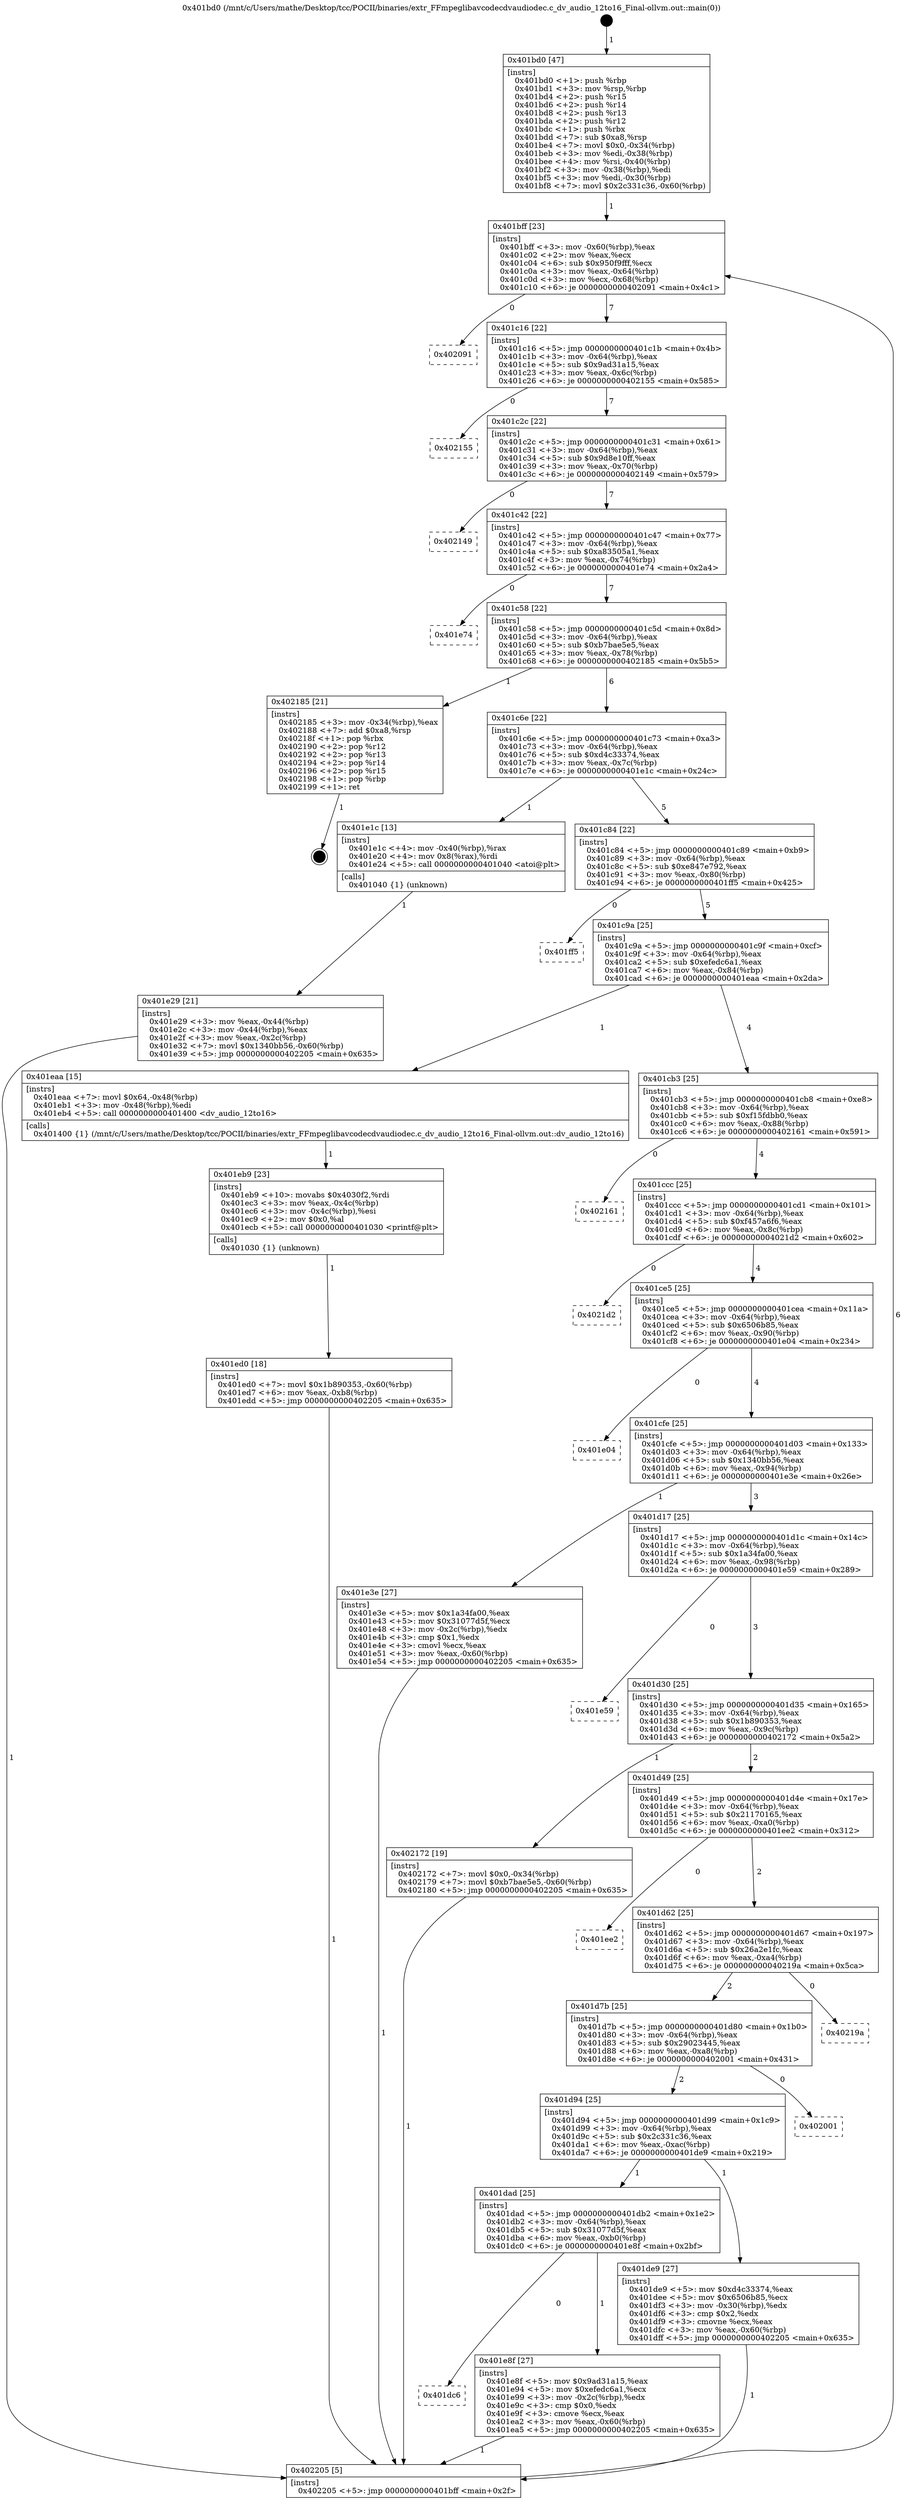 digraph "0x401bd0" {
  label = "0x401bd0 (/mnt/c/Users/mathe/Desktop/tcc/POCII/binaries/extr_FFmpeglibavcodecdvaudiodec.c_dv_audio_12to16_Final-ollvm.out::main(0))"
  labelloc = "t"
  node[shape=record]

  Entry [label="",width=0.3,height=0.3,shape=circle,fillcolor=black,style=filled]
  "0x401bff" [label="{
     0x401bff [23]\l
     | [instrs]\l
     &nbsp;&nbsp;0x401bff \<+3\>: mov -0x60(%rbp),%eax\l
     &nbsp;&nbsp;0x401c02 \<+2\>: mov %eax,%ecx\l
     &nbsp;&nbsp;0x401c04 \<+6\>: sub $0x950f9fff,%ecx\l
     &nbsp;&nbsp;0x401c0a \<+3\>: mov %eax,-0x64(%rbp)\l
     &nbsp;&nbsp;0x401c0d \<+3\>: mov %ecx,-0x68(%rbp)\l
     &nbsp;&nbsp;0x401c10 \<+6\>: je 0000000000402091 \<main+0x4c1\>\l
  }"]
  "0x402091" [label="{
     0x402091\l
  }", style=dashed]
  "0x401c16" [label="{
     0x401c16 [22]\l
     | [instrs]\l
     &nbsp;&nbsp;0x401c16 \<+5\>: jmp 0000000000401c1b \<main+0x4b\>\l
     &nbsp;&nbsp;0x401c1b \<+3\>: mov -0x64(%rbp),%eax\l
     &nbsp;&nbsp;0x401c1e \<+5\>: sub $0x9ad31a15,%eax\l
     &nbsp;&nbsp;0x401c23 \<+3\>: mov %eax,-0x6c(%rbp)\l
     &nbsp;&nbsp;0x401c26 \<+6\>: je 0000000000402155 \<main+0x585\>\l
  }"]
  Exit [label="",width=0.3,height=0.3,shape=circle,fillcolor=black,style=filled,peripheries=2]
  "0x402155" [label="{
     0x402155\l
  }", style=dashed]
  "0x401c2c" [label="{
     0x401c2c [22]\l
     | [instrs]\l
     &nbsp;&nbsp;0x401c2c \<+5\>: jmp 0000000000401c31 \<main+0x61\>\l
     &nbsp;&nbsp;0x401c31 \<+3\>: mov -0x64(%rbp),%eax\l
     &nbsp;&nbsp;0x401c34 \<+5\>: sub $0x9d8e10ff,%eax\l
     &nbsp;&nbsp;0x401c39 \<+3\>: mov %eax,-0x70(%rbp)\l
     &nbsp;&nbsp;0x401c3c \<+6\>: je 0000000000402149 \<main+0x579\>\l
  }"]
  "0x401ed0" [label="{
     0x401ed0 [18]\l
     | [instrs]\l
     &nbsp;&nbsp;0x401ed0 \<+7\>: movl $0x1b890353,-0x60(%rbp)\l
     &nbsp;&nbsp;0x401ed7 \<+6\>: mov %eax,-0xb8(%rbp)\l
     &nbsp;&nbsp;0x401edd \<+5\>: jmp 0000000000402205 \<main+0x635\>\l
  }"]
  "0x402149" [label="{
     0x402149\l
  }", style=dashed]
  "0x401c42" [label="{
     0x401c42 [22]\l
     | [instrs]\l
     &nbsp;&nbsp;0x401c42 \<+5\>: jmp 0000000000401c47 \<main+0x77\>\l
     &nbsp;&nbsp;0x401c47 \<+3\>: mov -0x64(%rbp),%eax\l
     &nbsp;&nbsp;0x401c4a \<+5\>: sub $0xa83505a1,%eax\l
     &nbsp;&nbsp;0x401c4f \<+3\>: mov %eax,-0x74(%rbp)\l
     &nbsp;&nbsp;0x401c52 \<+6\>: je 0000000000401e74 \<main+0x2a4\>\l
  }"]
  "0x401eb9" [label="{
     0x401eb9 [23]\l
     | [instrs]\l
     &nbsp;&nbsp;0x401eb9 \<+10\>: movabs $0x4030f2,%rdi\l
     &nbsp;&nbsp;0x401ec3 \<+3\>: mov %eax,-0x4c(%rbp)\l
     &nbsp;&nbsp;0x401ec6 \<+3\>: mov -0x4c(%rbp),%esi\l
     &nbsp;&nbsp;0x401ec9 \<+2\>: mov $0x0,%al\l
     &nbsp;&nbsp;0x401ecb \<+5\>: call 0000000000401030 \<printf@plt\>\l
     | [calls]\l
     &nbsp;&nbsp;0x401030 \{1\} (unknown)\l
  }"]
  "0x401e74" [label="{
     0x401e74\l
  }", style=dashed]
  "0x401c58" [label="{
     0x401c58 [22]\l
     | [instrs]\l
     &nbsp;&nbsp;0x401c58 \<+5\>: jmp 0000000000401c5d \<main+0x8d\>\l
     &nbsp;&nbsp;0x401c5d \<+3\>: mov -0x64(%rbp),%eax\l
     &nbsp;&nbsp;0x401c60 \<+5\>: sub $0xb7bae5e5,%eax\l
     &nbsp;&nbsp;0x401c65 \<+3\>: mov %eax,-0x78(%rbp)\l
     &nbsp;&nbsp;0x401c68 \<+6\>: je 0000000000402185 \<main+0x5b5\>\l
  }"]
  "0x401dc6" [label="{
     0x401dc6\l
  }", style=dashed]
  "0x402185" [label="{
     0x402185 [21]\l
     | [instrs]\l
     &nbsp;&nbsp;0x402185 \<+3\>: mov -0x34(%rbp),%eax\l
     &nbsp;&nbsp;0x402188 \<+7\>: add $0xa8,%rsp\l
     &nbsp;&nbsp;0x40218f \<+1\>: pop %rbx\l
     &nbsp;&nbsp;0x402190 \<+2\>: pop %r12\l
     &nbsp;&nbsp;0x402192 \<+2\>: pop %r13\l
     &nbsp;&nbsp;0x402194 \<+2\>: pop %r14\l
     &nbsp;&nbsp;0x402196 \<+2\>: pop %r15\l
     &nbsp;&nbsp;0x402198 \<+1\>: pop %rbp\l
     &nbsp;&nbsp;0x402199 \<+1\>: ret\l
  }"]
  "0x401c6e" [label="{
     0x401c6e [22]\l
     | [instrs]\l
     &nbsp;&nbsp;0x401c6e \<+5\>: jmp 0000000000401c73 \<main+0xa3\>\l
     &nbsp;&nbsp;0x401c73 \<+3\>: mov -0x64(%rbp),%eax\l
     &nbsp;&nbsp;0x401c76 \<+5\>: sub $0xd4c33374,%eax\l
     &nbsp;&nbsp;0x401c7b \<+3\>: mov %eax,-0x7c(%rbp)\l
     &nbsp;&nbsp;0x401c7e \<+6\>: je 0000000000401e1c \<main+0x24c\>\l
  }"]
  "0x401e8f" [label="{
     0x401e8f [27]\l
     | [instrs]\l
     &nbsp;&nbsp;0x401e8f \<+5\>: mov $0x9ad31a15,%eax\l
     &nbsp;&nbsp;0x401e94 \<+5\>: mov $0xefedc6a1,%ecx\l
     &nbsp;&nbsp;0x401e99 \<+3\>: mov -0x2c(%rbp),%edx\l
     &nbsp;&nbsp;0x401e9c \<+3\>: cmp $0x0,%edx\l
     &nbsp;&nbsp;0x401e9f \<+3\>: cmove %ecx,%eax\l
     &nbsp;&nbsp;0x401ea2 \<+3\>: mov %eax,-0x60(%rbp)\l
     &nbsp;&nbsp;0x401ea5 \<+5\>: jmp 0000000000402205 \<main+0x635\>\l
  }"]
  "0x401e1c" [label="{
     0x401e1c [13]\l
     | [instrs]\l
     &nbsp;&nbsp;0x401e1c \<+4\>: mov -0x40(%rbp),%rax\l
     &nbsp;&nbsp;0x401e20 \<+4\>: mov 0x8(%rax),%rdi\l
     &nbsp;&nbsp;0x401e24 \<+5\>: call 0000000000401040 \<atoi@plt\>\l
     | [calls]\l
     &nbsp;&nbsp;0x401040 \{1\} (unknown)\l
  }"]
  "0x401c84" [label="{
     0x401c84 [22]\l
     | [instrs]\l
     &nbsp;&nbsp;0x401c84 \<+5\>: jmp 0000000000401c89 \<main+0xb9\>\l
     &nbsp;&nbsp;0x401c89 \<+3\>: mov -0x64(%rbp),%eax\l
     &nbsp;&nbsp;0x401c8c \<+5\>: sub $0xe847e792,%eax\l
     &nbsp;&nbsp;0x401c91 \<+3\>: mov %eax,-0x80(%rbp)\l
     &nbsp;&nbsp;0x401c94 \<+6\>: je 0000000000401ff5 \<main+0x425\>\l
  }"]
  "0x401e29" [label="{
     0x401e29 [21]\l
     | [instrs]\l
     &nbsp;&nbsp;0x401e29 \<+3\>: mov %eax,-0x44(%rbp)\l
     &nbsp;&nbsp;0x401e2c \<+3\>: mov -0x44(%rbp),%eax\l
     &nbsp;&nbsp;0x401e2f \<+3\>: mov %eax,-0x2c(%rbp)\l
     &nbsp;&nbsp;0x401e32 \<+7\>: movl $0x1340bb56,-0x60(%rbp)\l
     &nbsp;&nbsp;0x401e39 \<+5\>: jmp 0000000000402205 \<main+0x635\>\l
  }"]
  "0x401ff5" [label="{
     0x401ff5\l
  }", style=dashed]
  "0x401c9a" [label="{
     0x401c9a [25]\l
     | [instrs]\l
     &nbsp;&nbsp;0x401c9a \<+5\>: jmp 0000000000401c9f \<main+0xcf\>\l
     &nbsp;&nbsp;0x401c9f \<+3\>: mov -0x64(%rbp),%eax\l
     &nbsp;&nbsp;0x401ca2 \<+5\>: sub $0xefedc6a1,%eax\l
     &nbsp;&nbsp;0x401ca7 \<+6\>: mov %eax,-0x84(%rbp)\l
     &nbsp;&nbsp;0x401cad \<+6\>: je 0000000000401eaa \<main+0x2da\>\l
  }"]
  "0x401bd0" [label="{
     0x401bd0 [47]\l
     | [instrs]\l
     &nbsp;&nbsp;0x401bd0 \<+1\>: push %rbp\l
     &nbsp;&nbsp;0x401bd1 \<+3\>: mov %rsp,%rbp\l
     &nbsp;&nbsp;0x401bd4 \<+2\>: push %r15\l
     &nbsp;&nbsp;0x401bd6 \<+2\>: push %r14\l
     &nbsp;&nbsp;0x401bd8 \<+2\>: push %r13\l
     &nbsp;&nbsp;0x401bda \<+2\>: push %r12\l
     &nbsp;&nbsp;0x401bdc \<+1\>: push %rbx\l
     &nbsp;&nbsp;0x401bdd \<+7\>: sub $0xa8,%rsp\l
     &nbsp;&nbsp;0x401be4 \<+7\>: movl $0x0,-0x34(%rbp)\l
     &nbsp;&nbsp;0x401beb \<+3\>: mov %edi,-0x38(%rbp)\l
     &nbsp;&nbsp;0x401bee \<+4\>: mov %rsi,-0x40(%rbp)\l
     &nbsp;&nbsp;0x401bf2 \<+3\>: mov -0x38(%rbp),%edi\l
     &nbsp;&nbsp;0x401bf5 \<+3\>: mov %edi,-0x30(%rbp)\l
     &nbsp;&nbsp;0x401bf8 \<+7\>: movl $0x2c331c36,-0x60(%rbp)\l
  }"]
  "0x401eaa" [label="{
     0x401eaa [15]\l
     | [instrs]\l
     &nbsp;&nbsp;0x401eaa \<+7\>: movl $0x64,-0x48(%rbp)\l
     &nbsp;&nbsp;0x401eb1 \<+3\>: mov -0x48(%rbp),%edi\l
     &nbsp;&nbsp;0x401eb4 \<+5\>: call 0000000000401400 \<dv_audio_12to16\>\l
     | [calls]\l
     &nbsp;&nbsp;0x401400 \{1\} (/mnt/c/Users/mathe/Desktop/tcc/POCII/binaries/extr_FFmpeglibavcodecdvaudiodec.c_dv_audio_12to16_Final-ollvm.out::dv_audio_12to16)\l
  }"]
  "0x401cb3" [label="{
     0x401cb3 [25]\l
     | [instrs]\l
     &nbsp;&nbsp;0x401cb3 \<+5\>: jmp 0000000000401cb8 \<main+0xe8\>\l
     &nbsp;&nbsp;0x401cb8 \<+3\>: mov -0x64(%rbp),%eax\l
     &nbsp;&nbsp;0x401cbb \<+5\>: sub $0xf15fdbb0,%eax\l
     &nbsp;&nbsp;0x401cc0 \<+6\>: mov %eax,-0x88(%rbp)\l
     &nbsp;&nbsp;0x401cc6 \<+6\>: je 0000000000402161 \<main+0x591\>\l
  }"]
  "0x402205" [label="{
     0x402205 [5]\l
     | [instrs]\l
     &nbsp;&nbsp;0x402205 \<+5\>: jmp 0000000000401bff \<main+0x2f\>\l
  }"]
  "0x402161" [label="{
     0x402161\l
  }", style=dashed]
  "0x401ccc" [label="{
     0x401ccc [25]\l
     | [instrs]\l
     &nbsp;&nbsp;0x401ccc \<+5\>: jmp 0000000000401cd1 \<main+0x101\>\l
     &nbsp;&nbsp;0x401cd1 \<+3\>: mov -0x64(%rbp),%eax\l
     &nbsp;&nbsp;0x401cd4 \<+5\>: sub $0xf457a6f6,%eax\l
     &nbsp;&nbsp;0x401cd9 \<+6\>: mov %eax,-0x8c(%rbp)\l
     &nbsp;&nbsp;0x401cdf \<+6\>: je 00000000004021d2 \<main+0x602\>\l
  }"]
  "0x401dad" [label="{
     0x401dad [25]\l
     | [instrs]\l
     &nbsp;&nbsp;0x401dad \<+5\>: jmp 0000000000401db2 \<main+0x1e2\>\l
     &nbsp;&nbsp;0x401db2 \<+3\>: mov -0x64(%rbp),%eax\l
     &nbsp;&nbsp;0x401db5 \<+5\>: sub $0x31077d5f,%eax\l
     &nbsp;&nbsp;0x401dba \<+6\>: mov %eax,-0xb0(%rbp)\l
     &nbsp;&nbsp;0x401dc0 \<+6\>: je 0000000000401e8f \<main+0x2bf\>\l
  }"]
  "0x4021d2" [label="{
     0x4021d2\l
  }", style=dashed]
  "0x401ce5" [label="{
     0x401ce5 [25]\l
     | [instrs]\l
     &nbsp;&nbsp;0x401ce5 \<+5\>: jmp 0000000000401cea \<main+0x11a\>\l
     &nbsp;&nbsp;0x401cea \<+3\>: mov -0x64(%rbp),%eax\l
     &nbsp;&nbsp;0x401ced \<+5\>: sub $0x6506b85,%eax\l
     &nbsp;&nbsp;0x401cf2 \<+6\>: mov %eax,-0x90(%rbp)\l
     &nbsp;&nbsp;0x401cf8 \<+6\>: je 0000000000401e04 \<main+0x234\>\l
  }"]
  "0x401de9" [label="{
     0x401de9 [27]\l
     | [instrs]\l
     &nbsp;&nbsp;0x401de9 \<+5\>: mov $0xd4c33374,%eax\l
     &nbsp;&nbsp;0x401dee \<+5\>: mov $0x6506b85,%ecx\l
     &nbsp;&nbsp;0x401df3 \<+3\>: mov -0x30(%rbp),%edx\l
     &nbsp;&nbsp;0x401df6 \<+3\>: cmp $0x2,%edx\l
     &nbsp;&nbsp;0x401df9 \<+3\>: cmovne %ecx,%eax\l
     &nbsp;&nbsp;0x401dfc \<+3\>: mov %eax,-0x60(%rbp)\l
     &nbsp;&nbsp;0x401dff \<+5\>: jmp 0000000000402205 \<main+0x635\>\l
  }"]
  "0x401e04" [label="{
     0x401e04\l
  }", style=dashed]
  "0x401cfe" [label="{
     0x401cfe [25]\l
     | [instrs]\l
     &nbsp;&nbsp;0x401cfe \<+5\>: jmp 0000000000401d03 \<main+0x133\>\l
     &nbsp;&nbsp;0x401d03 \<+3\>: mov -0x64(%rbp),%eax\l
     &nbsp;&nbsp;0x401d06 \<+5\>: sub $0x1340bb56,%eax\l
     &nbsp;&nbsp;0x401d0b \<+6\>: mov %eax,-0x94(%rbp)\l
     &nbsp;&nbsp;0x401d11 \<+6\>: je 0000000000401e3e \<main+0x26e\>\l
  }"]
  "0x401d94" [label="{
     0x401d94 [25]\l
     | [instrs]\l
     &nbsp;&nbsp;0x401d94 \<+5\>: jmp 0000000000401d99 \<main+0x1c9\>\l
     &nbsp;&nbsp;0x401d99 \<+3\>: mov -0x64(%rbp),%eax\l
     &nbsp;&nbsp;0x401d9c \<+5\>: sub $0x2c331c36,%eax\l
     &nbsp;&nbsp;0x401da1 \<+6\>: mov %eax,-0xac(%rbp)\l
     &nbsp;&nbsp;0x401da7 \<+6\>: je 0000000000401de9 \<main+0x219\>\l
  }"]
  "0x401e3e" [label="{
     0x401e3e [27]\l
     | [instrs]\l
     &nbsp;&nbsp;0x401e3e \<+5\>: mov $0x1a34fa00,%eax\l
     &nbsp;&nbsp;0x401e43 \<+5\>: mov $0x31077d5f,%ecx\l
     &nbsp;&nbsp;0x401e48 \<+3\>: mov -0x2c(%rbp),%edx\l
     &nbsp;&nbsp;0x401e4b \<+3\>: cmp $0x1,%edx\l
     &nbsp;&nbsp;0x401e4e \<+3\>: cmovl %ecx,%eax\l
     &nbsp;&nbsp;0x401e51 \<+3\>: mov %eax,-0x60(%rbp)\l
     &nbsp;&nbsp;0x401e54 \<+5\>: jmp 0000000000402205 \<main+0x635\>\l
  }"]
  "0x401d17" [label="{
     0x401d17 [25]\l
     | [instrs]\l
     &nbsp;&nbsp;0x401d17 \<+5\>: jmp 0000000000401d1c \<main+0x14c\>\l
     &nbsp;&nbsp;0x401d1c \<+3\>: mov -0x64(%rbp),%eax\l
     &nbsp;&nbsp;0x401d1f \<+5\>: sub $0x1a34fa00,%eax\l
     &nbsp;&nbsp;0x401d24 \<+6\>: mov %eax,-0x98(%rbp)\l
     &nbsp;&nbsp;0x401d2a \<+6\>: je 0000000000401e59 \<main+0x289\>\l
  }"]
  "0x402001" [label="{
     0x402001\l
  }", style=dashed]
  "0x401e59" [label="{
     0x401e59\l
  }", style=dashed]
  "0x401d30" [label="{
     0x401d30 [25]\l
     | [instrs]\l
     &nbsp;&nbsp;0x401d30 \<+5\>: jmp 0000000000401d35 \<main+0x165\>\l
     &nbsp;&nbsp;0x401d35 \<+3\>: mov -0x64(%rbp),%eax\l
     &nbsp;&nbsp;0x401d38 \<+5\>: sub $0x1b890353,%eax\l
     &nbsp;&nbsp;0x401d3d \<+6\>: mov %eax,-0x9c(%rbp)\l
     &nbsp;&nbsp;0x401d43 \<+6\>: je 0000000000402172 \<main+0x5a2\>\l
  }"]
  "0x401d7b" [label="{
     0x401d7b [25]\l
     | [instrs]\l
     &nbsp;&nbsp;0x401d7b \<+5\>: jmp 0000000000401d80 \<main+0x1b0\>\l
     &nbsp;&nbsp;0x401d80 \<+3\>: mov -0x64(%rbp),%eax\l
     &nbsp;&nbsp;0x401d83 \<+5\>: sub $0x29023445,%eax\l
     &nbsp;&nbsp;0x401d88 \<+6\>: mov %eax,-0xa8(%rbp)\l
     &nbsp;&nbsp;0x401d8e \<+6\>: je 0000000000402001 \<main+0x431\>\l
  }"]
  "0x402172" [label="{
     0x402172 [19]\l
     | [instrs]\l
     &nbsp;&nbsp;0x402172 \<+7\>: movl $0x0,-0x34(%rbp)\l
     &nbsp;&nbsp;0x402179 \<+7\>: movl $0xb7bae5e5,-0x60(%rbp)\l
     &nbsp;&nbsp;0x402180 \<+5\>: jmp 0000000000402205 \<main+0x635\>\l
  }"]
  "0x401d49" [label="{
     0x401d49 [25]\l
     | [instrs]\l
     &nbsp;&nbsp;0x401d49 \<+5\>: jmp 0000000000401d4e \<main+0x17e\>\l
     &nbsp;&nbsp;0x401d4e \<+3\>: mov -0x64(%rbp),%eax\l
     &nbsp;&nbsp;0x401d51 \<+5\>: sub $0x21170165,%eax\l
     &nbsp;&nbsp;0x401d56 \<+6\>: mov %eax,-0xa0(%rbp)\l
     &nbsp;&nbsp;0x401d5c \<+6\>: je 0000000000401ee2 \<main+0x312\>\l
  }"]
  "0x40219a" [label="{
     0x40219a\l
  }", style=dashed]
  "0x401ee2" [label="{
     0x401ee2\l
  }", style=dashed]
  "0x401d62" [label="{
     0x401d62 [25]\l
     | [instrs]\l
     &nbsp;&nbsp;0x401d62 \<+5\>: jmp 0000000000401d67 \<main+0x197\>\l
     &nbsp;&nbsp;0x401d67 \<+3\>: mov -0x64(%rbp),%eax\l
     &nbsp;&nbsp;0x401d6a \<+5\>: sub $0x26a2e1fc,%eax\l
     &nbsp;&nbsp;0x401d6f \<+6\>: mov %eax,-0xa4(%rbp)\l
     &nbsp;&nbsp;0x401d75 \<+6\>: je 000000000040219a \<main+0x5ca\>\l
  }"]
  Entry -> "0x401bd0" [label=" 1"]
  "0x401bff" -> "0x402091" [label=" 0"]
  "0x401bff" -> "0x401c16" [label=" 7"]
  "0x402185" -> Exit [label=" 1"]
  "0x401c16" -> "0x402155" [label=" 0"]
  "0x401c16" -> "0x401c2c" [label=" 7"]
  "0x402172" -> "0x402205" [label=" 1"]
  "0x401c2c" -> "0x402149" [label=" 0"]
  "0x401c2c" -> "0x401c42" [label=" 7"]
  "0x401ed0" -> "0x402205" [label=" 1"]
  "0x401c42" -> "0x401e74" [label=" 0"]
  "0x401c42" -> "0x401c58" [label=" 7"]
  "0x401eb9" -> "0x401ed0" [label=" 1"]
  "0x401c58" -> "0x402185" [label=" 1"]
  "0x401c58" -> "0x401c6e" [label=" 6"]
  "0x401eaa" -> "0x401eb9" [label=" 1"]
  "0x401c6e" -> "0x401e1c" [label=" 1"]
  "0x401c6e" -> "0x401c84" [label=" 5"]
  "0x401e8f" -> "0x402205" [label=" 1"]
  "0x401c84" -> "0x401ff5" [label=" 0"]
  "0x401c84" -> "0x401c9a" [label=" 5"]
  "0x401dad" -> "0x401e8f" [label=" 1"]
  "0x401c9a" -> "0x401eaa" [label=" 1"]
  "0x401c9a" -> "0x401cb3" [label=" 4"]
  "0x401dad" -> "0x401dc6" [label=" 0"]
  "0x401cb3" -> "0x402161" [label=" 0"]
  "0x401cb3" -> "0x401ccc" [label=" 4"]
  "0x401e3e" -> "0x402205" [label=" 1"]
  "0x401ccc" -> "0x4021d2" [label=" 0"]
  "0x401ccc" -> "0x401ce5" [label=" 4"]
  "0x401e29" -> "0x402205" [label=" 1"]
  "0x401ce5" -> "0x401e04" [label=" 0"]
  "0x401ce5" -> "0x401cfe" [label=" 4"]
  "0x401e1c" -> "0x401e29" [label=" 1"]
  "0x401cfe" -> "0x401e3e" [label=" 1"]
  "0x401cfe" -> "0x401d17" [label=" 3"]
  "0x401bd0" -> "0x401bff" [label=" 1"]
  "0x401d17" -> "0x401e59" [label=" 0"]
  "0x401d17" -> "0x401d30" [label=" 3"]
  "0x401de9" -> "0x402205" [label=" 1"]
  "0x401d30" -> "0x402172" [label=" 1"]
  "0x401d30" -> "0x401d49" [label=" 2"]
  "0x401d94" -> "0x401de9" [label=" 1"]
  "0x401d49" -> "0x401ee2" [label=" 0"]
  "0x401d49" -> "0x401d62" [label=" 2"]
  "0x402205" -> "0x401bff" [label=" 6"]
  "0x401d62" -> "0x40219a" [label=" 0"]
  "0x401d62" -> "0x401d7b" [label=" 2"]
  "0x401d94" -> "0x401dad" [label=" 1"]
  "0x401d7b" -> "0x402001" [label=" 0"]
  "0x401d7b" -> "0x401d94" [label=" 2"]
}
